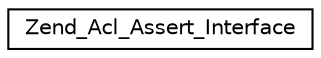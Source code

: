 digraph G
{
  edge [fontname="Helvetica",fontsize="10",labelfontname="Helvetica",labelfontsize="10"];
  node [fontname="Helvetica",fontsize="10",shape=record];
  rankdir="LR";
  Node1 [label="Zend_Acl_Assert_Interface",height=0.2,width=0.4,color="black", fillcolor="white", style="filled",URL="$interface_zend___acl___assert___interface.html"];
}
